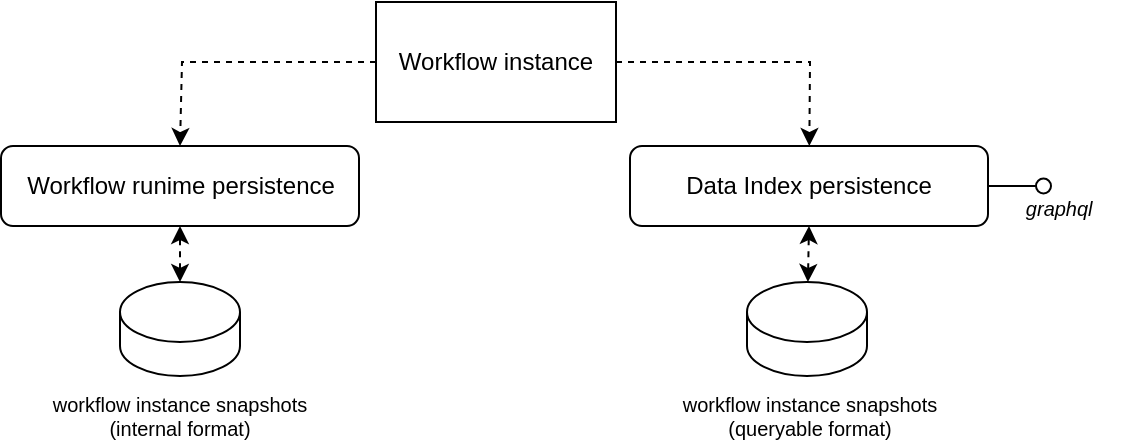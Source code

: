 <mxfile version="24.4.0" type="device">
  <diagram name="Page-1" id="CsZ2FxxG6tZcgXgf0lRF">
    <mxGraphModel dx="753" dy="344" grid="0" gridSize="10" guides="1" tooltips="1" connect="1" arrows="1" fold="1" page="1" pageScale="1" pageWidth="850" pageHeight="1100" math="0" shadow="0">
      <root>
        <mxCell id="0" />
        <mxCell id="1" parent="0" />
        <mxCell id="QGvM4vl__vyeh6SA8aqo-2" value="Workflow runime persistence" style="rounded=1;whiteSpace=wrap;html=1;" parent="1" vertex="1">
          <mxGeometry x="115.5" y="109" width="179" height="40" as="geometry" />
        </mxCell>
        <mxCell id="QGvM4vl__vyeh6SA8aqo-8" value="" style="shape=cylinder3;whiteSpace=wrap;html=1;boundedLbl=1;backgroundOutline=1;size=15;" parent="1" vertex="1">
          <mxGeometry x="175" y="177" width="60" height="47" as="geometry" />
        </mxCell>
        <mxCell id="QGvM4vl__vyeh6SA8aqo-14" value="" style="endArrow=classic;html=1;rounded=0;entryX=0.5;entryY=0;entryDx=0;entryDy=0;dashed=1;exitX=0;exitY=0.5;exitDx=0;exitDy=0;" parent="1" source="QGvM4vl__vyeh6SA8aqo-21" target="QGvM4vl__vyeh6SA8aqo-2" edge="1">
          <mxGeometry width="50" height="50" relative="1" as="geometry">
            <mxPoint x="357.5" y="97" as="sourcePoint" />
            <mxPoint x="357.5" y="151" as="targetPoint" />
            <Array as="points">
              <mxPoint x="206" y="67" />
            </Array>
          </mxGeometry>
        </mxCell>
        <mxCell id="QGvM4vl__vyeh6SA8aqo-21" value="Workflow instance" style="rounded=0;whiteSpace=wrap;html=1;" parent="1" vertex="1">
          <mxGeometry x="303" y="37" width="120" height="60" as="geometry" />
        </mxCell>
        <mxCell id="NtIaZSLPTitUS9Ow5RH7-1" value="Data Index persistence" style="rounded=1;whiteSpace=wrap;html=1;" parent="1" vertex="1">
          <mxGeometry x="430" y="109" width="179" height="40" as="geometry" />
        </mxCell>
        <mxCell id="NtIaZSLPTitUS9Ow5RH7-2" value="" style="endArrow=classic;html=1;rounded=0;dashed=1;" parent="1" source="QGvM4vl__vyeh6SA8aqo-21" target="NtIaZSLPTitUS9Ow5RH7-1" edge="1">
          <mxGeometry width="50" height="50" relative="1" as="geometry">
            <mxPoint x="448" y="54" as="sourcePoint" />
            <mxPoint x="541" y="132" as="targetPoint" />
            <Array as="points">
              <mxPoint x="520" y="67" />
            </Array>
          </mxGeometry>
        </mxCell>
        <mxCell id="NtIaZSLPTitUS9Ow5RH7-5" value="" style="endArrow=classic;startArrow=classic;html=1;rounded=0;dashed=1;entryX=0.5;entryY=1;entryDx=0;entryDy=0;" parent="1" source="QGvM4vl__vyeh6SA8aqo-8" target="QGvM4vl__vyeh6SA8aqo-2" edge="1">
          <mxGeometry width="50" height="50" relative="1" as="geometry">
            <mxPoint x="200" y="227" as="sourcePoint" />
            <mxPoint x="200" y="187" as="targetPoint" />
          </mxGeometry>
        </mxCell>
        <mxCell id="NtIaZSLPTitUS9Ow5RH7-7" value="" style="endArrow=classic;startArrow=classic;html=1;rounded=0;dashed=1;entryX=0.5;entryY=1;entryDx=0;entryDy=0;" parent="1" source="NtIaZSLPTitUS9Ow5RH7-8" target="NtIaZSLPTitUS9Ow5RH7-1" edge="1">
          <mxGeometry width="50" height="50" relative="1" as="geometry">
            <mxPoint x="516" y="235" as="sourcePoint" />
            <mxPoint x="521" y="182" as="targetPoint" />
          </mxGeometry>
        </mxCell>
        <mxCell id="NtIaZSLPTitUS9Ow5RH7-8" value="" style="shape=cylinder3;whiteSpace=wrap;html=1;boundedLbl=1;backgroundOutline=1;size=15;" parent="1" vertex="1">
          <mxGeometry x="488.5" y="177" width="60" height="47" as="geometry" />
        </mxCell>
        <mxCell id="2djzuOXhbR6o8aeaAMRS-1" value="" style="ellipse;whiteSpace=wrap;html=1;aspect=fixed;" vertex="1" parent="1">
          <mxGeometry x="633" y="125.25" width="7.5" height="7.5" as="geometry" />
        </mxCell>
        <mxCell id="2djzuOXhbR6o8aeaAMRS-6" value="" style="endArrow=none;html=1;rounded=0;entryX=1;entryY=0.5;entryDx=0;entryDy=0;exitX=0;exitY=0.5;exitDx=0;exitDy=0;" edge="1" parent="1" source="2djzuOXhbR6o8aeaAMRS-1" target="NtIaZSLPTitUS9Ow5RH7-1">
          <mxGeometry width="50" height="50" relative="1" as="geometry">
            <mxPoint x="538" y="197" as="sourcePoint" />
            <mxPoint x="588" y="147" as="targetPoint" />
          </mxGeometry>
        </mxCell>
        <mxCell id="2djzuOXhbR6o8aeaAMRS-8" value="&lt;i style=&quot;font-size: 10px;&quot;&gt;&lt;font style=&quot;font-size: 10px;&quot;&gt;graphql&amp;nbsp;&lt;/font&gt;&lt;/i&gt;" style="text;html=1;align=center;verticalAlign=middle;whiteSpace=wrap;rounded=0;fontSize=10;" vertex="1" parent="1">
          <mxGeometry x="616" y="125.25" width="60" height="30" as="geometry" />
        </mxCell>
        <mxCell id="2djzuOXhbR6o8aeaAMRS-11" value="&lt;font style=&quot;font-size: 10px;&quot;&gt;workflow instance snapshots&lt;/font&gt;&lt;div style=&quot;font-size: 10px;&quot;&gt;&lt;font style=&quot;font-size: 10px;&quot;&gt;(internal format)&lt;/font&gt;&lt;/div&gt;" style="text;html=1;align=center;verticalAlign=middle;whiteSpace=wrap;rounded=0;fontSize=10;" vertex="1" parent="1">
          <mxGeometry x="139.25" y="229" width="131.5" height="30" as="geometry" />
        </mxCell>
        <mxCell id="2djzuOXhbR6o8aeaAMRS-13" value="&lt;font style=&quot;font-size: 10px;&quot;&gt;workflow instance snapshots&lt;/font&gt;&lt;div style=&quot;font-size: 10px;&quot;&gt;&lt;font style=&quot;font-size: 10px;&quot;&gt;(queryable format)&lt;/font&gt;&lt;/div&gt;" style="text;html=1;align=center;verticalAlign=middle;whiteSpace=wrap;rounded=0;fontSize=10;" vertex="1" parent="1">
          <mxGeometry x="453.75" y="229" width="131.5" height="30" as="geometry" />
        </mxCell>
      </root>
    </mxGraphModel>
  </diagram>
</mxfile>
